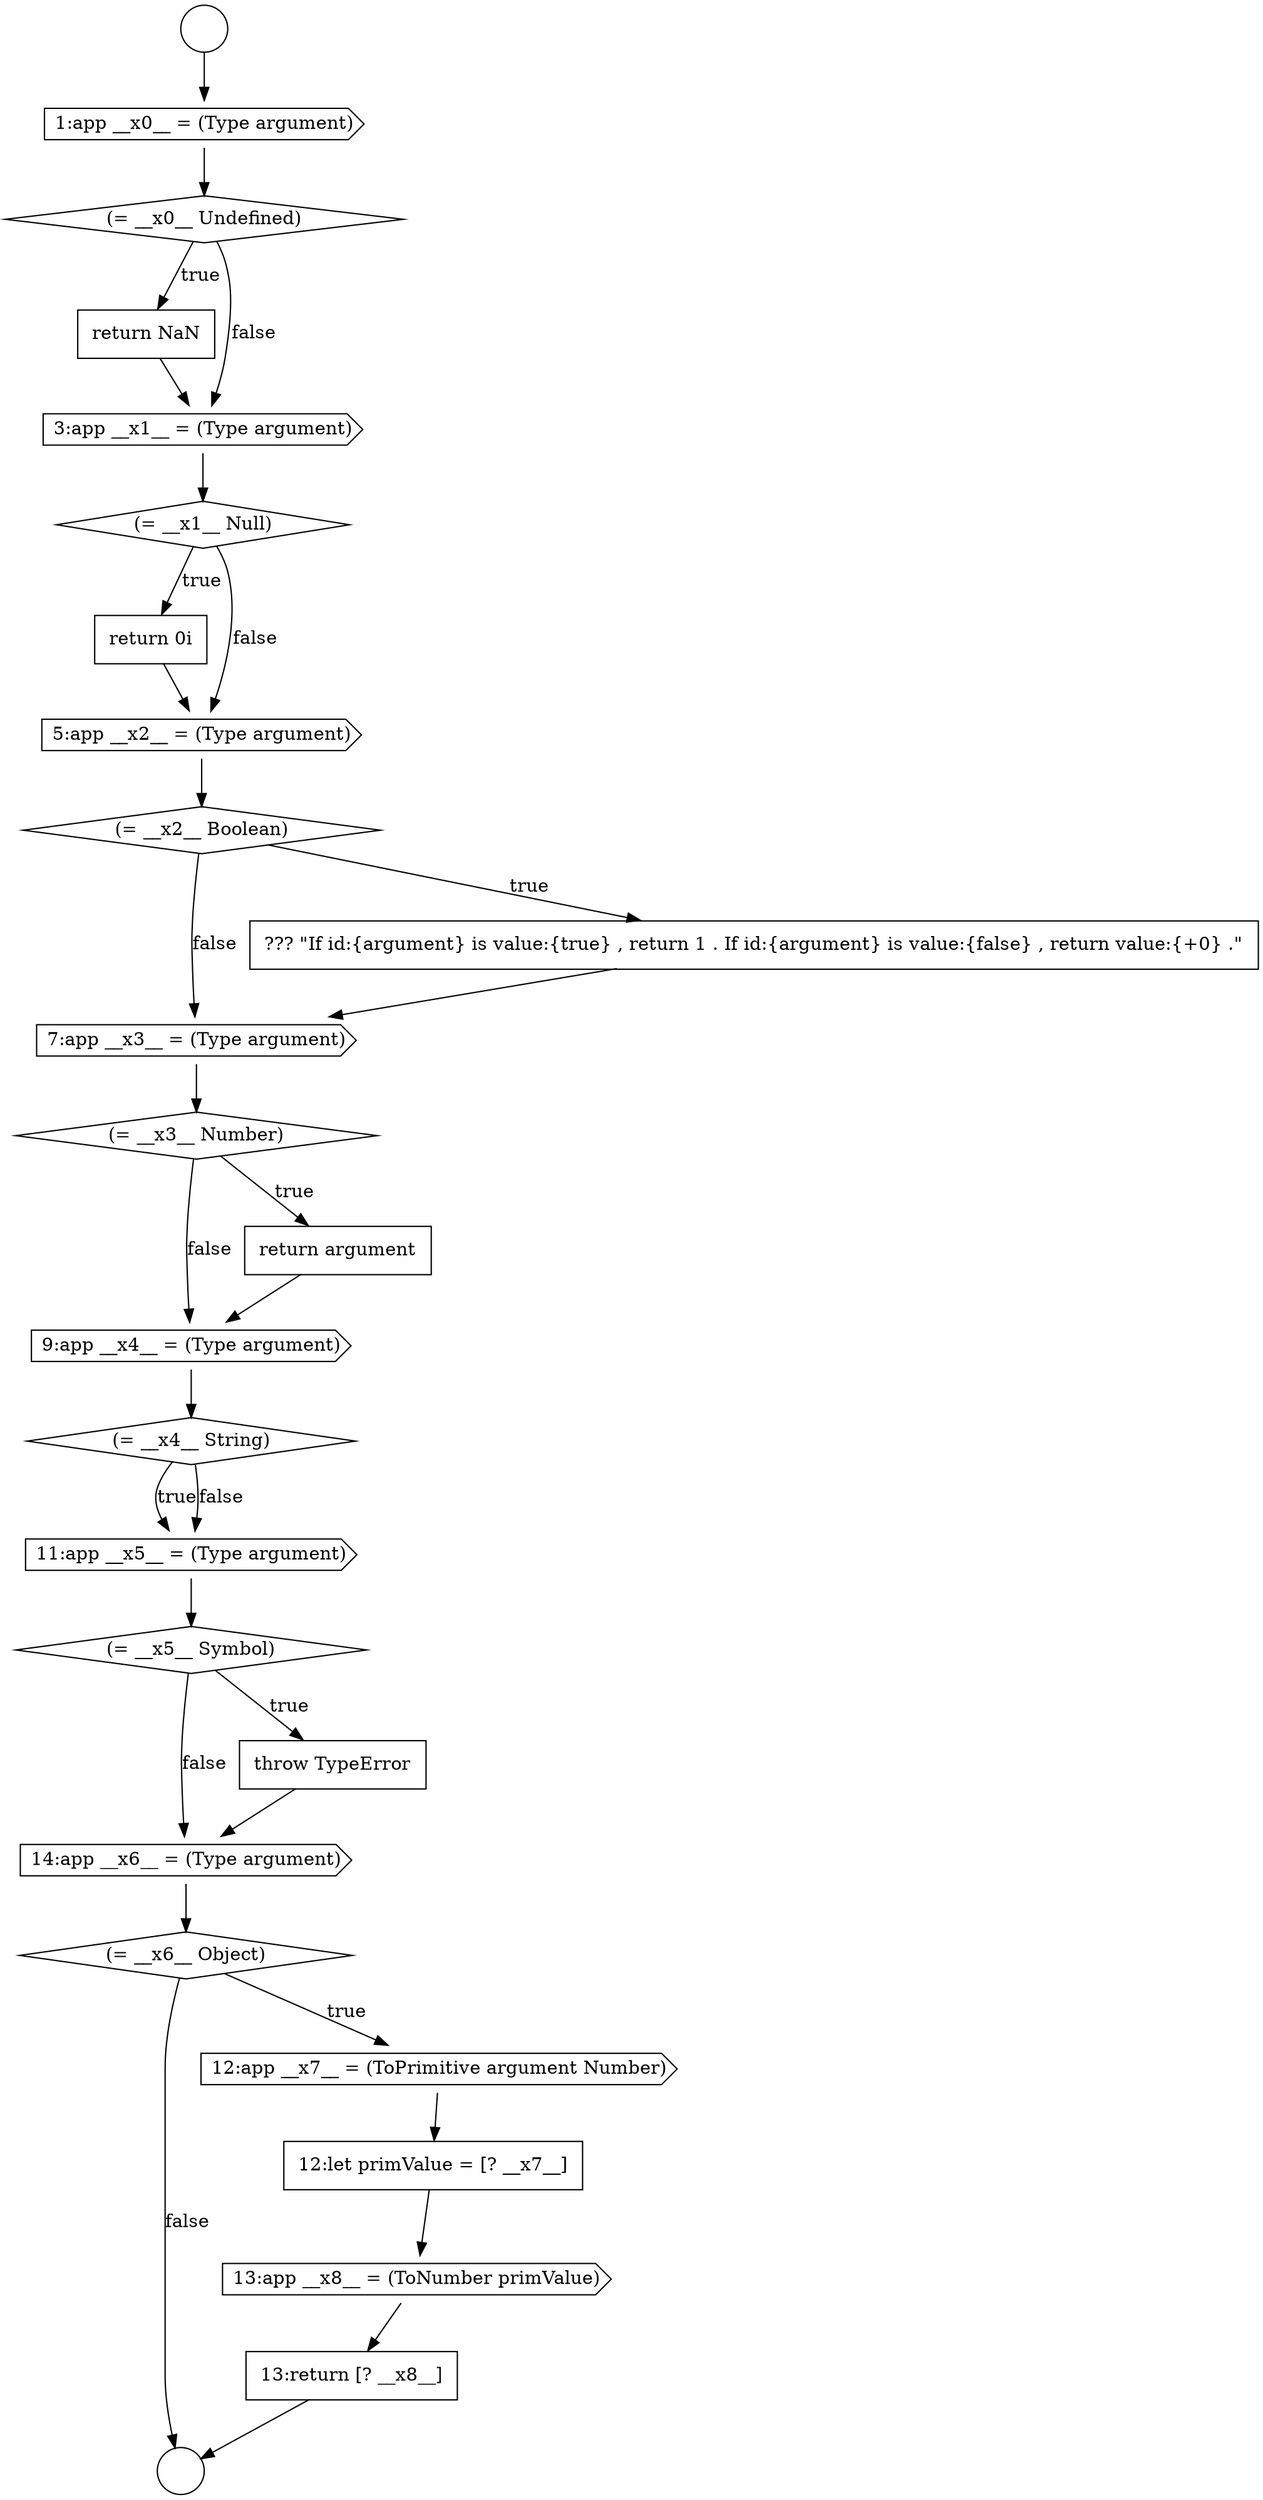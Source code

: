 digraph {
  node19722 [shape=cds, label=<<font color="black">1:app __x0__ = (Type argument)</font>> color="black" fillcolor="white" style=filled]
  node19732 [shape=diamond, label=<<font color="black">(= __x3__ Number)</font>> color="black" fillcolor="white" style=filled]
  node19736 [shape=cds, label=<<font color="black">11:app __x5__ = (Type argument)</font>> color="black" fillcolor="white" style=filled]
  node19739 [shape=cds, label=<<font color="black">14:app __x6__ = (Type argument)</font>> color="black" fillcolor="white" style=filled]
  node19729 [shape=diamond, label=<<font color="black">(= __x2__ Boolean)</font>> color="black" fillcolor="white" style=filled]
  node19727 [shape=none, margin=0, label=<<font color="black">
    <table border="0" cellborder="1" cellspacing="0" cellpadding="10">
      <tr><td align="left">return 0i</td></tr>
    </table>
  </font>> color="black" fillcolor="white" style=filled]
  node19744 [shape=none, margin=0, label=<<font color="black">
    <table border="0" cellborder="1" cellspacing="0" cellpadding="10">
      <tr><td align="left">13:return [? __x8__]</td></tr>
    </table>
  </font>> color="black" fillcolor="white" style=filled]
  node19731 [shape=cds, label=<<font color="black">7:app __x3__ = (Type argument)</font>> color="black" fillcolor="white" style=filled]
  node19735 [shape=diamond, label=<<font color="black">(= __x4__ String)</font>> color="black" fillcolor="white" style=filled]
  node19723 [shape=diamond, label=<<font color="black">(= __x0__ Undefined)</font>> color="black" fillcolor="white" style=filled]
  node19740 [shape=diamond, label=<<font color="black">(= __x6__ Object)</font>> color="black" fillcolor="white" style=filled]
  node19737 [shape=diamond, label=<<font color="black">(= __x5__ Symbol)</font>> color="black" fillcolor="white" style=filled]
  node19734 [shape=cds, label=<<font color="black">9:app __x4__ = (Type argument)</font>> color="black" fillcolor="white" style=filled]
  node19724 [shape=none, margin=0, label=<<font color="black">
    <table border="0" cellborder="1" cellspacing="0" cellpadding="10">
      <tr><td align="left">return NaN</td></tr>
    </table>
  </font>> color="black" fillcolor="white" style=filled]
  node19742 [shape=none, margin=0, label=<<font color="black">
    <table border="0" cellborder="1" cellspacing="0" cellpadding="10">
      <tr><td align="left">12:let primValue = [? __x7__]</td></tr>
    </table>
  </font>> color="black" fillcolor="white" style=filled]
  node19725 [shape=cds, label=<<font color="black">3:app __x1__ = (Type argument)</font>> color="black" fillcolor="white" style=filled]
  node19738 [shape=none, margin=0, label=<<font color="black">
    <table border="0" cellborder="1" cellspacing="0" cellpadding="10">
      <tr><td align="left">throw TypeError</td></tr>
    </table>
  </font>> color="black" fillcolor="white" style=filled]
  node19721 [shape=circle label=" " color="black" fillcolor="white" style=filled]
  node19730 [shape=none, margin=0, label=<<font color="black">
    <table border="0" cellborder="1" cellspacing="0" cellpadding="10">
      <tr><td align="left">??? &quot;If id:{argument} is value:{true} , return 1 . If id:{argument} is value:{false} , return value:{+0} .&quot;</td></tr>
    </table>
  </font>> color="black" fillcolor="white" style=filled]
  node19726 [shape=diamond, label=<<font color="black">(= __x1__ Null)</font>> color="black" fillcolor="white" style=filled]
  node19743 [shape=cds, label=<<font color="black">13:app __x8__ = (ToNumber primValue)</font>> color="black" fillcolor="white" style=filled]
  node19728 [shape=cds, label=<<font color="black">5:app __x2__ = (Type argument)</font>> color="black" fillcolor="white" style=filled]
  node19741 [shape=cds, label=<<font color="black">12:app __x7__ = (ToPrimitive argument Number)</font>> color="black" fillcolor="white" style=filled]
  node19720 [shape=circle label=" " color="black" fillcolor="white" style=filled]
  node19733 [shape=none, margin=0, label=<<font color="black">
    <table border="0" cellborder="1" cellspacing="0" cellpadding="10">
      <tr><td align="left">return argument</td></tr>
    </table>
  </font>> color="black" fillcolor="white" style=filled]
  node19732 -> node19733 [label=<<font color="black">true</font>> color="black"]
  node19732 -> node19734 [label=<<font color="black">false</font>> color="black"]
  node19731 -> node19732 [ color="black"]
  node19727 -> node19728 [ color="black"]
  node19739 -> node19740 [ color="black"]
  node19737 -> node19738 [label=<<font color="black">true</font>> color="black"]
  node19737 -> node19739 [label=<<font color="black">false</font>> color="black"]
  node19720 -> node19722 [ color="black"]
  node19744 -> node19721 [ color="black"]
  node19738 -> node19739 [ color="black"]
  node19742 -> node19743 [ color="black"]
  node19722 -> node19723 [ color="black"]
  node19741 -> node19742 [ color="black"]
  node19735 -> node19736 [label=<<font color="black">true</font>> color="black"]
  node19735 -> node19736 [label=<<font color="black">false</font>> color="black"]
  node19724 -> node19725 [ color="black"]
  node19730 -> node19731 [ color="black"]
  node19729 -> node19730 [label=<<font color="black">true</font>> color="black"]
  node19729 -> node19731 [label=<<font color="black">false</font>> color="black"]
  node19736 -> node19737 [ color="black"]
  node19728 -> node19729 [ color="black"]
  node19743 -> node19744 [ color="black"]
  node19723 -> node19724 [label=<<font color="black">true</font>> color="black"]
  node19723 -> node19725 [label=<<font color="black">false</font>> color="black"]
  node19725 -> node19726 [ color="black"]
  node19726 -> node19727 [label=<<font color="black">true</font>> color="black"]
  node19726 -> node19728 [label=<<font color="black">false</font>> color="black"]
  node19740 -> node19741 [label=<<font color="black">true</font>> color="black"]
  node19740 -> node19721 [label=<<font color="black">false</font>> color="black"]
  node19734 -> node19735 [ color="black"]
  node19733 -> node19734 [ color="black"]
}
